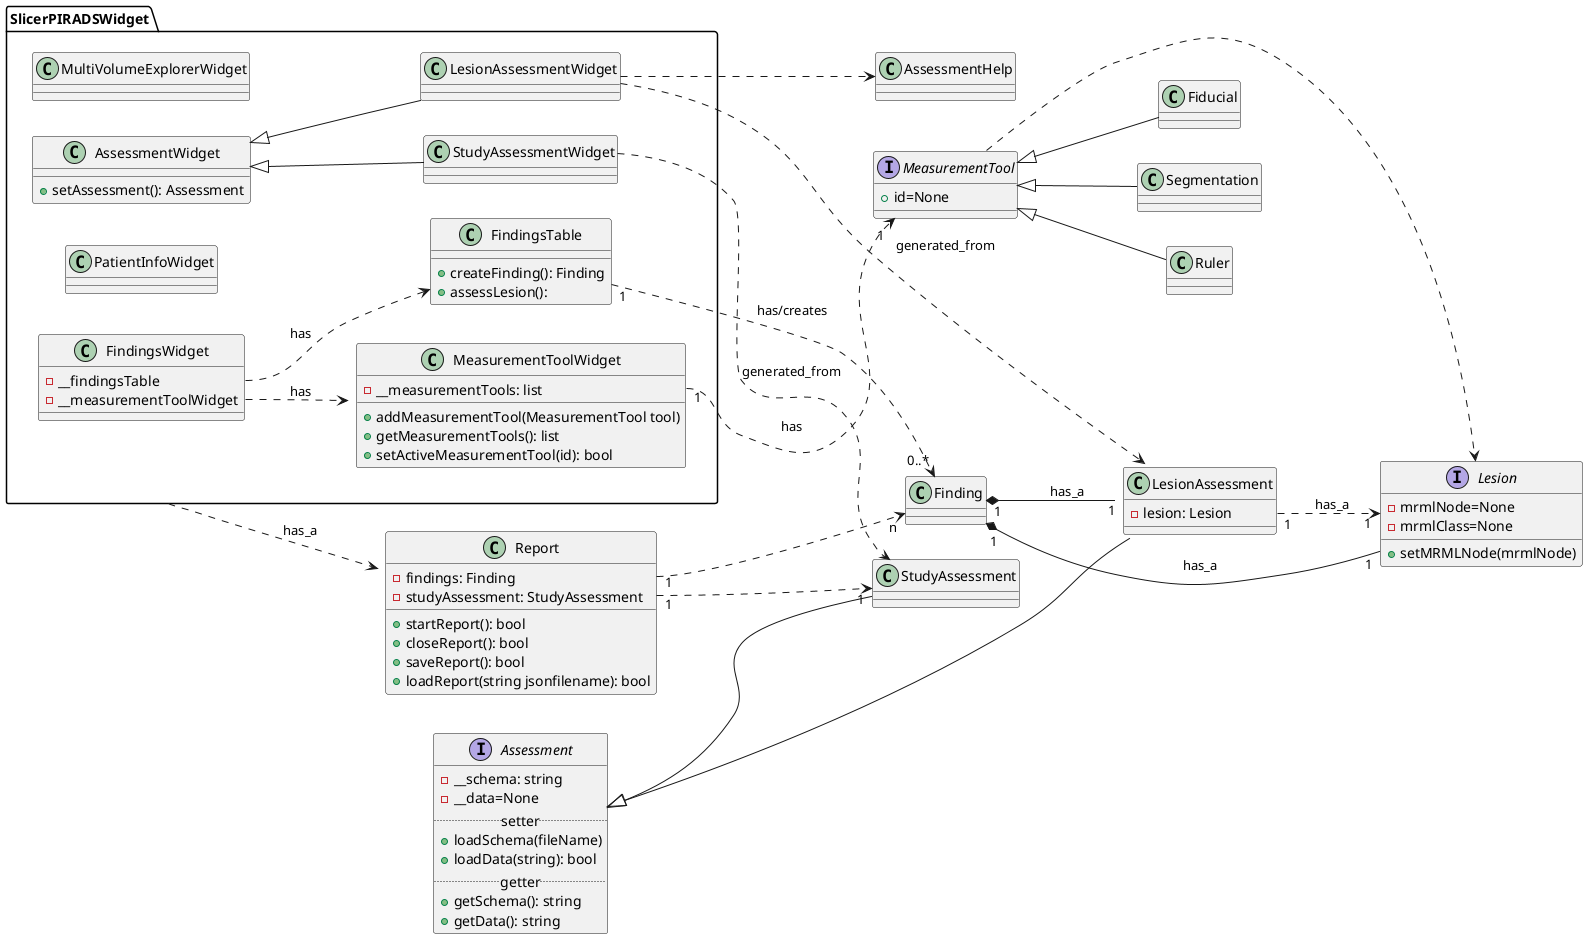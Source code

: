 @startuml
left to right direction

'TODO: think about loading and saving data!

package SlicerPIRADSWidget {

class MultiVolumeExplorerWidget {
}

class AssessmentWidget {
  + setAssessment(): Assessment
}

AssessmentWidget <|-- StudyAssessmentWidget
AssessmentWidget <|-- LesionAssessmentWidget

class PatientInfoWidget {
}

class FindingsWidget {
  - __findingsTable
  - __measurementToolWidget
}

FindingsWidget::__findingsTable ..> FindingsTable: has
FindingsWidget::__measurementToolWidget ..> MeasurementToolWidget: has


class FindingsTable {
  + createFinding(): Finding
  + assessLesion():
}

class MeasurementToolWidget {
  - __measurementTools: list
  + addMeasurementTool(MeasurementTool tool)
  + getMeasurementTools(): list
  + setActiveMeasurementTool(id): bool
}


}

class AssessmentHelp {

}

SlicerPIRADSWidget ..> Report: has_a

LesionAssessmentWidget ..> AssessmentHelp

LesionAssessmentWidget ..> LesionAssessment:generated_from
StudyAssessmentWidget ..> StudyAssessment:generated_from

FindingsTable "1" ..> "0..*" Finding:has/creates


interface Assessment {
  - __schema: string
  - __data=None
  .. setter ..
  + loadSchema(fileName)
  + loadData(string): bool
  .. getter ..
  + getSchema(): string
  + getData(): string
}

'interface DataHandler {
'  + save()
'  + load(fileName): bool
'}
'
'class ReportDataHandler {
'}
'DataHandler <|-- ReportDataHandler
'DataHandler <|-- StudyAssessmentHandler
'
'Assessment -> DataHandler: has_a

class LesionAssessment {
  -lesion: Lesion
}

class StudyAssessment {
}

class Report {
- findings: Finding
- studyAssessment: StudyAssessment
__
+ startReport(): bool
+ closeReport(): bool
+ saveReport(): bool
+ loadReport(string jsonfilename): bool
}

interface Lesion {
- mrmlNode=None
- mrmlClass=None
__
+ setMRMLNode(mrmlNode)
}

class Fiducial {
}

class Segmentation {
}

class Ruler {
}

MeasurementToolWidget::__measurementTool "1" ..> "1" MeasurementTool: has

interface MeasurementTool {
  +id=None
}

MeasurementTool <|-- Fiducial
MeasurementTool <|-- Segmentation
MeasurementTool <|-- Ruler

MeasurementTool ..> Lesion


Finding "1" *-- "1" LesionAssessment: has_a
Finding "1" *-- "1" Lesion: has_a
LesionAssessment::lesion "1" ..> "1" Lesion: has_a


Report::findings "1" ..> "n" Finding
Report::studyAssessment "1" ..> "1" StudyAssessment

Assessment <|-- LesionAssessment
Assessment <|-- StudyAssessment

@enduml